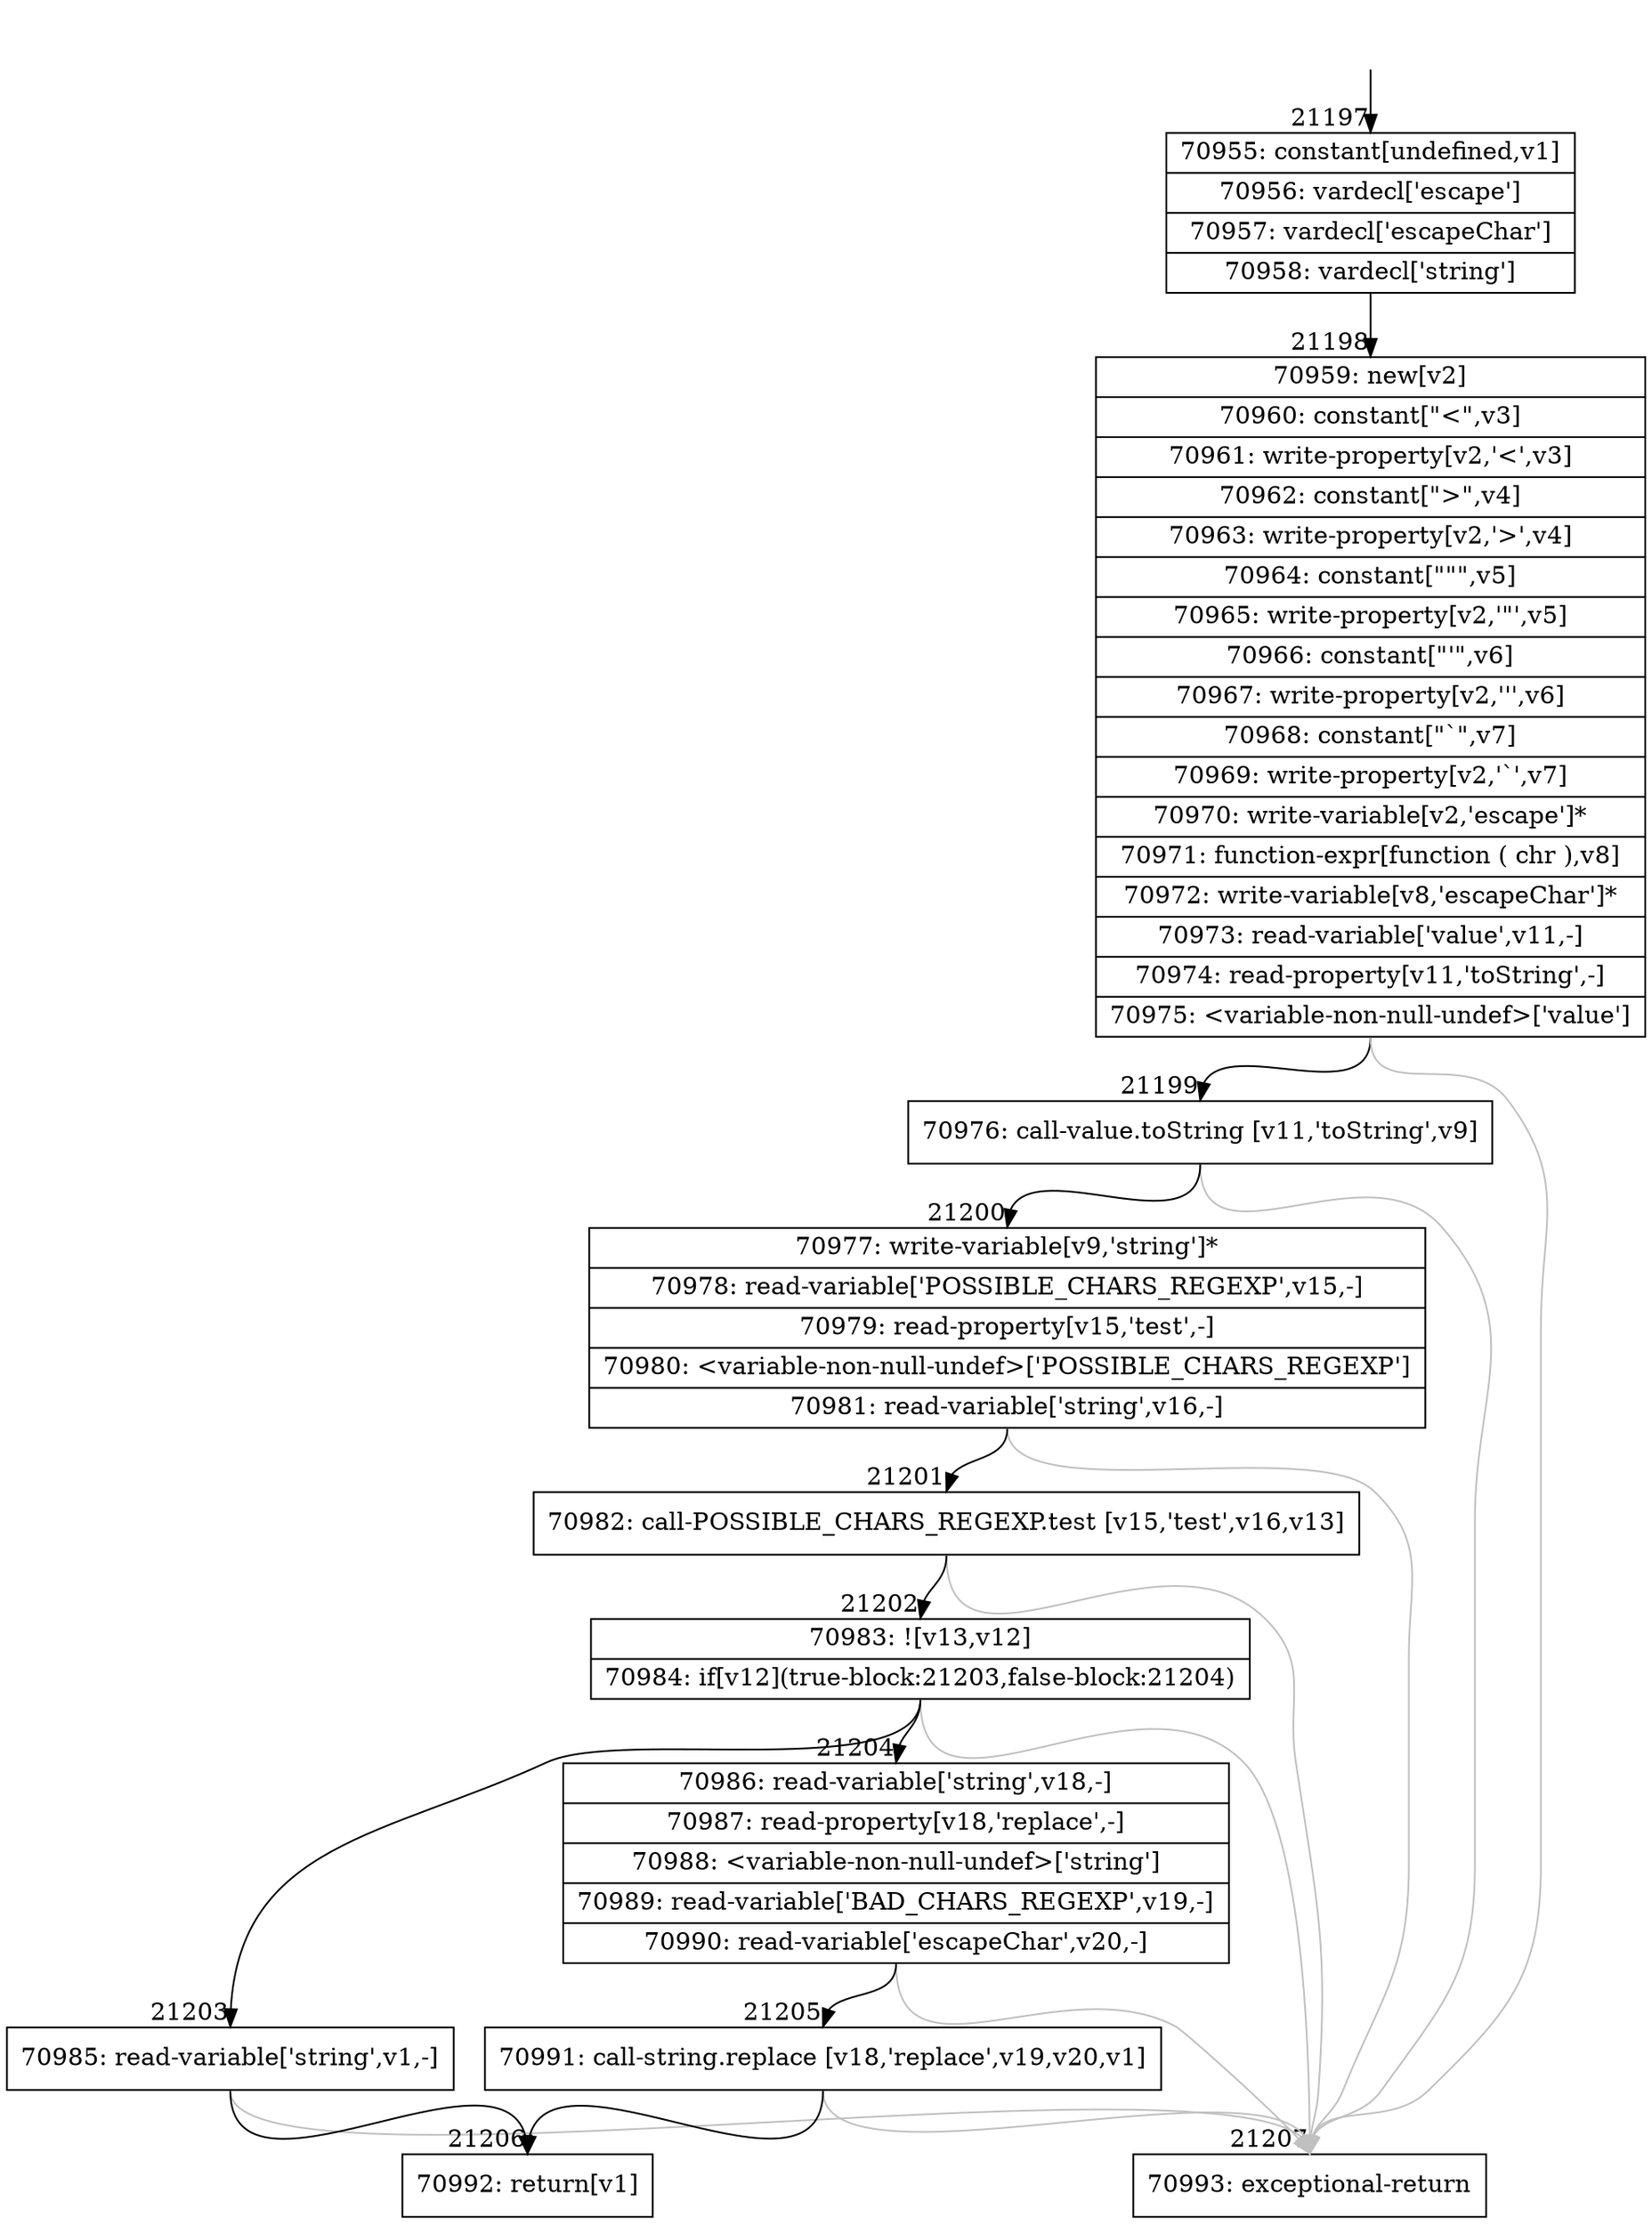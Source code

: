 digraph {
rankdir="TD"
BB_entry1852[shape=none,label=""];
BB_entry1852 -> BB21197 [tailport=s, headport=n, headlabel="    21197"]
BB21197 [shape=record label="{70955: constant[undefined,v1]|70956: vardecl['escape']|70957: vardecl['escapeChar']|70958: vardecl['string']}" ] 
BB21197 -> BB21198 [tailport=s, headport=n, headlabel="      21198"]
BB21198 [shape=record label="{70959: new[v2]|70960: constant[\"&lt;\",v3]|70961: write-property[v2,'\<',v3]|70962: constant[\"&gt;\",v4]|70963: write-property[v2,'\>',v4]|70964: constant[\"&quot;\",v5]|70965: write-property[v2,'\"',v5]|70966: constant[\"&#x27;\",v6]|70967: write-property[v2,''',v6]|70968: constant[\"&#x60;\",v7]|70969: write-property[v2,'`',v7]|70970: write-variable[v2,'escape']*|70971: function-expr[function ( chr ),v8]|70972: write-variable[v8,'escapeChar']*|70973: read-variable['value',v11,-]|70974: read-property[v11,'toString',-]|70975: \<variable-non-null-undef\>['value']}" ] 
BB21198 -> BB21199 [tailport=s, headport=n, headlabel="      21199"]
BB21198 -> BB21207 [tailport=s, headport=n, color=gray, headlabel="      21207"]
BB21199 [shape=record label="{70976: call-value.toString [v11,'toString',v9]}" ] 
BB21199 -> BB21200 [tailport=s, headport=n, headlabel="      21200"]
BB21199 -> BB21207 [tailport=s, headport=n, color=gray]
BB21200 [shape=record label="{70977: write-variable[v9,'string']*|70978: read-variable['POSSIBLE_CHARS_REGEXP',v15,-]|70979: read-property[v15,'test',-]|70980: \<variable-non-null-undef\>['POSSIBLE_CHARS_REGEXP']|70981: read-variable['string',v16,-]}" ] 
BB21200 -> BB21201 [tailport=s, headport=n, headlabel="      21201"]
BB21200 -> BB21207 [tailport=s, headport=n, color=gray]
BB21201 [shape=record label="{70982: call-POSSIBLE_CHARS_REGEXP.test [v15,'test',v16,v13]}" ] 
BB21201 -> BB21202 [tailport=s, headport=n, headlabel="      21202"]
BB21201 -> BB21207 [tailport=s, headport=n, color=gray]
BB21202 [shape=record label="{70983: ![v13,v12]|70984: if[v12](true-block:21203,false-block:21204)}" ] 
BB21202 -> BB21203 [tailport=s, headport=n, headlabel="      21203"]
BB21202 -> BB21204 [tailport=s, headport=n, headlabel="      21204"]
BB21202 -> BB21207 [tailport=s, headport=n, color=gray]
BB21203 [shape=record label="{70985: read-variable['string',v1,-]}" ] 
BB21203 -> BB21206 [tailport=s, headport=n, headlabel="      21206"]
BB21203 -> BB21207 [tailport=s, headport=n, color=gray]
BB21204 [shape=record label="{70986: read-variable['string',v18,-]|70987: read-property[v18,'replace',-]|70988: \<variable-non-null-undef\>['string']|70989: read-variable['BAD_CHARS_REGEXP',v19,-]|70990: read-variable['escapeChar',v20,-]}" ] 
BB21204 -> BB21205 [tailport=s, headport=n, headlabel="      21205"]
BB21204 -> BB21207 [tailport=s, headport=n, color=gray]
BB21205 [shape=record label="{70991: call-string.replace [v18,'replace',v19,v20,v1]}" ] 
BB21205 -> BB21206 [tailport=s, headport=n]
BB21205 -> BB21207 [tailport=s, headport=n, color=gray]
BB21206 [shape=record label="{70992: return[v1]}" ] 
BB21207 [shape=record label="{70993: exceptional-return}" ] 
//#$~ 39812
}
